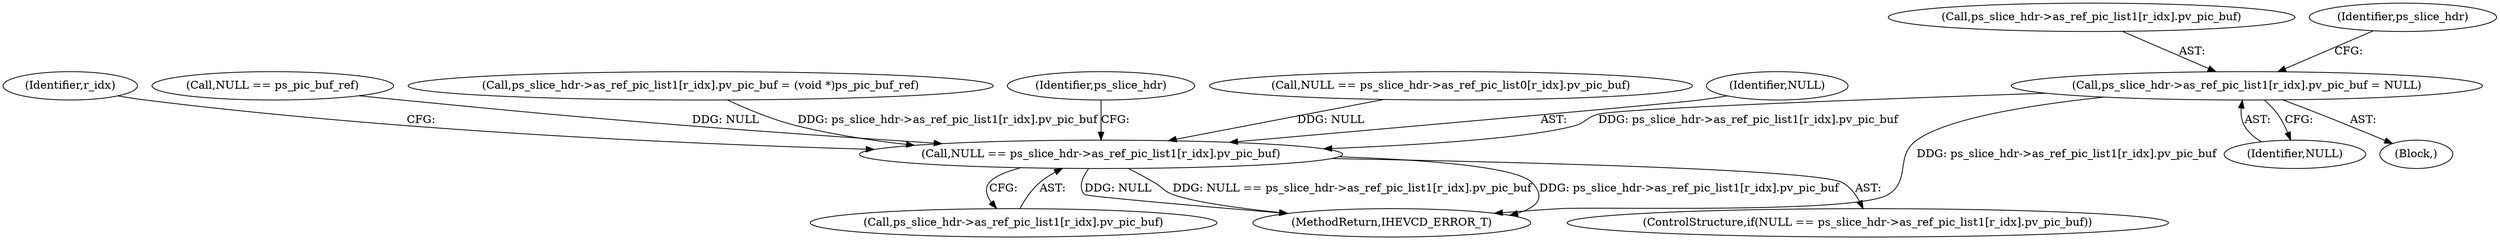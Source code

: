 digraph "0_Android_a1424724a00d62ac5efa0e27953eed66850d662f@pointer" {
"1002176" [label="(Call,ps_slice_hdr->as_ref_pic_list1[r_idx].pv_pic_buf = NULL)"];
"1002354" [label="(Call,NULL == ps_slice_hdr->as_ref_pic_list1[r_idx].pv_pic_buf)"];
"1002606" [label="(MethodReturn,IHEVCD_ERROR_T)"];
"1002351" [label="(Identifier,r_idx)"];
"1002233" [label="(Call,NULL == ps_pic_buf_ref)"];
"1002364" [label="(Call,ps_slice_hdr->as_ref_pic_list1[r_idx].pv_pic_buf = (void *)ps_pic_buf_ref)"];
"1002356" [label="(Call,ps_slice_hdr->as_ref_pic_list1[r_idx].pv_pic_buf)"];
"1002353" [label="(ControlStructure,if(NULL == ps_slice_hdr->as_ref_pic_list1[r_idx].pv_pic_buf))"];
"1002177" [label="(Call,ps_slice_hdr->as_ref_pic_list1[r_idx].pv_pic_buf)"];
"1002189" [label="(Identifier,ps_slice_hdr)"];
"1002354" [label="(Call,NULL == ps_slice_hdr->as_ref_pic_list1[r_idx].pv_pic_buf)"];
"1002184" [label="(Identifier,NULL)"];
"1002157" [label="(Block,)"];
"1002368" [label="(Identifier,ps_slice_hdr)"];
"1002275" [label="(Call,NULL == ps_slice_hdr->as_ref_pic_list0[r_idx].pv_pic_buf)"];
"1002355" [label="(Identifier,NULL)"];
"1002176" [label="(Call,ps_slice_hdr->as_ref_pic_list1[r_idx].pv_pic_buf = NULL)"];
"1002176" -> "1002157"  [label="AST: "];
"1002176" -> "1002184"  [label="CFG: "];
"1002177" -> "1002176"  [label="AST: "];
"1002184" -> "1002176"  [label="AST: "];
"1002189" -> "1002176"  [label="CFG: "];
"1002176" -> "1002606"  [label="DDG: ps_slice_hdr->as_ref_pic_list1[r_idx].pv_pic_buf"];
"1002176" -> "1002354"  [label="DDG: ps_slice_hdr->as_ref_pic_list1[r_idx].pv_pic_buf"];
"1002354" -> "1002353"  [label="AST: "];
"1002354" -> "1002356"  [label="CFG: "];
"1002355" -> "1002354"  [label="AST: "];
"1002356" -> "1002354"  [label="AST: "];
"1002368" -> "1002354"  [label="CFG: "];
"1002351" -> "1002354"  [label="CFG: "];
"1002354" -> "1002606"  [label="DDG: NULL == ps_slice_hdr->as_ref_pic_list1[r_idx].pv_pic_buf"];
"1002354" -> "1002606"  [label="DDG: ps_slice_hdr->as_ref_pic_list1[r_idx].pv_pic_buf"];
"1002354" -> "1002606"  [label="DDG: NULL"];
"1002233" -> "1002354"  [label="DDG: NULL"];
"1002275" -> "1002354"  [label="DDG: NULL"];
"1002364" -> "1002354"  [label="DDG: ps_slice_hdr->as_ref_pic_list1[r_idx].pv_pic_buf"];
}
